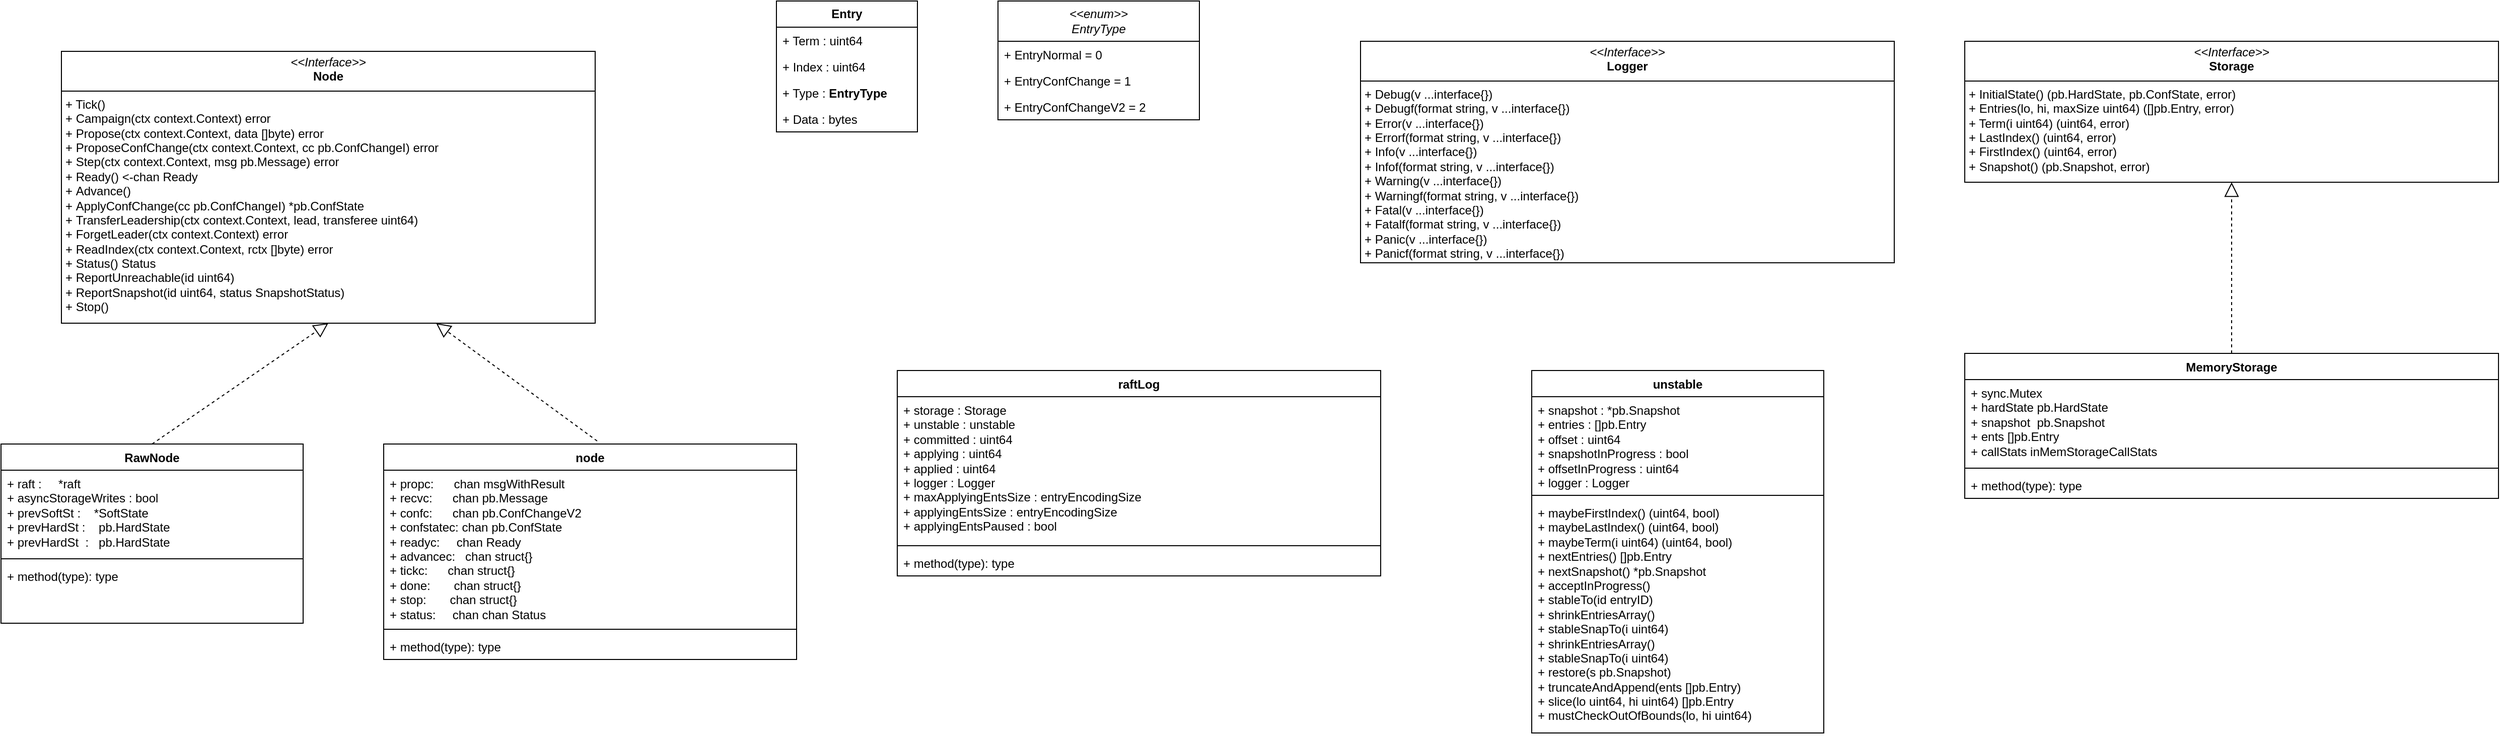 <mxfile version="24.0.6" type="github">
  <diagram id="C5RBs43oDa-KdzZeNtuy" name="Page-1">
    <mxGraphModel dx="1434" dy="756" grid="1" gridSize="10" guides="1" tooltips="1" connect="1" arrows="1" fold="1" page="1" pageScale="1" pageWidth="827" pageHeight="1169" math="0" shadow="0">
      <root>
        <mxCell id="WIyWlLk6GJQsqaUBKTNV-0" />
        <mxCell id="WIyWlLk6GJQsqaUBKTNV-1" parent="WIyWlLk6GJQsqaUBKTNV-0" />
        <mxCell id="UsrhPFYfwKCN6MS07LHe-1" value="&lt;p style=&quot;margin:0px;margin-top:4px;text-align:center;&quot;&gt;&lt;i&gt;&amp;lt;&amp;lt;Interface&amp;gt;&amp;gt;&lt;/i&gt;&lt;br&gt;&lt;b&gt;Node&lt;/b&gt;&lt;/p&gt;&lt;hr size=&quot;1&quot; style=&quot;border-style:solid;&quot;&gt;&lt;p style=&quot;margin:0px;margin-left:4px;&quot;&gt;&lt;/p&gt;&lt;p style=&quot;margin:0px;margin-left:4px;&quot;&gt;+ Tick()&lt;br&gt;+ Campaign(ctx context.Context) error&lt;/p&gt;&lt;p style=&quot;margin:0px;margin-left:4px;&quot;&gt;+&amp;nbsp;Propose(ctx context.Context, data []byte) error&lt;/p&gt;&lt;p style=&quot;margin:0px;margin-left:4px;&quot;&gt;+&amp;nbsp;ProposeConfChange(ctx context.Context, cc pb.ConfChangeI) error&lt;/p&gt;&lt;p style=&quot;margin:0px;margin-left:4px;&quot;&gt;+&amp;nbsp;Step(ctx context.Context, msg pb.Message) error&lt;/p&gt;&lt;p style=&quot;margin:0px;margin-left:4px;&quot;&gt;+&amp;nbsp;Ready() &amp;lt;-chan Ready&lt;/p&gt;&lt;p style=&quot;margin:0px;margin-left:4px;&quot;&gt;+&amp;nbsp;Advance()&lt;/p&gt;&lt;p style=&quot;margin:0px;margin-left:4px;&quot;&gt;+&amp;nbsp;ApplyConfChange(cc pb.ConfChangeI) *pb.ConfState&lt;/p&gt;&lt;p style=&quot;margin:0px;margin-left:4px;&quot;&gt;+&amp;nbsp;TransferLeadership(ctx context.Context, lead, transferee uint64)&lt;/p&gt;&lt;p style=&quot;margin:0px;margin-left:4px;&quot;&gt;+&amp;nbsp;ForgetLeader(ctx context.Context) error&lt;/p&gt;&lt;p style=&quot;margin:0px;margin-left:4px;&quot;&gt;+&amp;nbsp;ReadIndex(ctx context.Context, rctx []byte) error&lt;/p&gt;&lt;p style=&quot;margin:0px;margin-left:4px;&quot;&gt;+&amp;nbsp;Status() Status&lt;/p&gt;&lt;p style=&quot;margin:0px;margin-left:4px;&quot;&gt;+&amp;nbsp;ReportUnreachable(id uint64)&lt;/p&gt;&lt;p style=&quot;margin:0px;margin-left:4px;&quot;&gt;+&amp;nbsp;ReportSnapshot(id uint64, status SnapshotStatus)&lt;/p&gt;&lt;p style=&quot;margin:0px;margin-left:4px;&quot;&gt;+&amp;nbsp;Stop()&lt;/p&gt;" style="verticalAlign=top;align=left;overflow=fill;html=1;whiteSpace=wrap;" parent="WIyWlLk6GJQsqaUBKTNV-1" vertex="1">
          <mxGeometry x="90" y="80" width="530" height="270" as="geometry" />
        </mxCell>
        <mxCell id="UsrhPFYfwKCN6MS07LHe-2" value="RawNode" style="swimlane;fontStyle=1;align=center;verticalAlign=top;childLayout=stackLayout;horizontal=1;startSize=26;horizontalStack=0;resizeParent=1;resizeParentMax=0;resizeLast=0;collapsible=1;marginBottom=0;whiteSpace=wrap;html=1;" parent="WIyWlLk6GJQsqaUBKTNV-1" vertex="1">
          <mxGeometry x="30" y="470" width="300" height="178" as="geometry" />
        </mxCell>
        <mxCell id="UsrhPFYfwKCN6MS07LHe-3" value="+&amp;nbsp;raft :&amp;nbsp; &amp;nbsp; &amp;nbsp;*raft&lt;div&gt;+&amp;nbsp;asyncStorageWrites : bool&lt;/div&gt;&lt;div&gt;+&amp;nbsp;prevSoftSt :&amp;nbsp; &amp;nbsp; *SoftState&lt;/div&gt;&lt;div&gt;+&amp;nbsp;prevHardSt :&amp;nbsp; &amp;nbsp; pb.HardState&lt;/div&gt;&lt;div&gt;+&amp;nbsp;prevHardSt&amp;nbsp; :&amp;nbsp; &amp;nbsp;pb.HardState&lt;/div&gt;" style="text;strokeColor=none;fillColor=none;align=left;verticalAlign=top;spacingLeft=4;spacingRight=4;overflow=hidden;rotatable=0;points=[[0,0.5],[1,0.5]];portConstraint=eastwest;whiteSpace=wrap;html=1;" parent="UsrhPFYfwKCN6MS07LHe-2" vertex="1">
          <mxGeometry y="26" width="300" height="84" as="geometry" />
        </mxCell>
        <mxCell id="UsrhPFYfwKCN6MS07LHe-4" value="" style="line;strokeWidth=1;fillColor=none;align=left;verticalAlign=middle;spacingTop=-1;spacingLeft=3;spacingRight=3;rotatable=0;labelPosition=right;points=[];portConstraint=eastwest;strokeColor=inherit;" parent="UsrhPFYfwKCN6MS07LHe-2" vertex="1">
          <mxGeometry y="110" width="300" height="8" as="geometry" />
        </mxCell>
        <mxCell id="UsrhPFYfwKCN6MS07LHe-5" value="+ method(type): type" style="text;strokeColor=none;fillColor=none;align=left;verticalAlign=top;spacingLeft=4;spacingRight=4;overflow=hidden;rotatable=0;points=[[0,0.5],[1,0.5]];portConstraint=eastwest;whiteSpace=wrap;html=1;" parent="UsrhPFYfwKCN6MS07LHe-2" vertex="1">
          <mxGeometry y="118" width="300" height="60" as="geometry" />
        </mxCell>
        <mxCell id="UsrhPFYfwKCN6MS07LHe-6" value="" style="endArrow=block;dashed=1;endFill=0;endSize=12;html=1;rounded=0;exitX=0.5;exitY=0;exitDx=0;exitDy=0;entryX=0.5;entryY=1;entryDx=0;entryDy=0;" parent="WIyWlLk6GJQsqaUBKTNV-1" source="UsrhPFYfwKCN6MS07LHe-2" target="UsrhPFYfwKCN6MS07LHe-1" edge="1">
          <mxGeometry width="160" relative="1" as="geometry">
            <mxPoint x="330" y="390" as="sourcePoint" />
            <mxPoint x="490" y="390" as="targetPoint" />
          </mxGeometry>
        </mxCell>
        <mxCell id="UsrhPFYfwKCN6MS07LHe-7" value="node" style="swimlane;fontStyle=1;align=center;verticalAlign=top;childLayout=stackLayout;horizontal=1;startSize=26;horizontalStack=0;resizeParent=1;resizeParentMax=0;resizeLast=0;collapsible=1;marginBottom=0;whiteSpace=wrap;html=1;" parent="WIyWlLk6GJQsqaUBKTNV-1" vertex="1">
          <mxGeometry x="410" y="470" width="410" height="214" as="geometry" />
        </mxCell>
        <mxCell id="UsrhPFYfwKCN6MS07LHe-8" value="+&amp;nbsp;&lt;span style=&quot;background-color: initial;&quot;&gt;propc:&amp;nbsp; &amp;nbsp; &amp;nbsp; chan msgWithResult&lt;/span&gt;&lt;div&gt;+ recvc:&amp;nbsp; &amp;nbsp; &amp;nbsp; chan pb.Message&lt;/div&gt;&lt;div&gt;+ confc:&amp;nbsp; &amp;nbsp; &amp;nbsp; chan pb.ConfChangeV2&lt;/div&gt;&lt;div&gt;+ confstatec: chan pb.ConfState&lt;/div&gt;&lt;div&gt;+ readyc:&amp;nbsp; &amp;nbsp; &amp;nbsp;chan Ready&lt;/div&gt;&lt;div&gt;+ advancec:&amp;nbsp; &amp;nbsp;chan struct{}&lt;/div&gt;&lt;div&gt;+ tickc:&amp;nbsp; &amp;nbsp; &amp;nbsp; chan struct{}&lt;/div&gt;&lt;div&gt;+ done:&amp;nbsp; &amp;nbsp; &amp;nbsp; &amp;nbsp;chan struct{}&lt;/div&gt;&lt;div&gt;+ stop:&amp;nbsp; &amp;nbsp; &amp;nbsp; &amp;nbsp;chan struct{}&lt;/div&gt;&lt;div&gt;+ status:&amp;nbsp; &amp;nbsp; &amp;nbsp;chan chan Status&lt;/div&gt;&lt;div&gt;&lt;br&gt;&lt;/div&gt;&lt;div&gt;+ rn: *RawNode&lt;/div&gt;" style="text;strokeColor=none;fillColor=none;align=left;verticalAlign=top;spacingLeft=4;spacingRight=4;overflow=hidden;rotatable=0;points=[[0,0.5],[1,0.5]];portConstraint=eastwest;whiteSpace=wrap;html=1;" parent="UsrhPFYfwKCN6MS07LHe-7" vertex="1">
          <mxGeometry y="26" width="410" height="154" as="geometry" />
        </mxCell>
        <mxCell id="UsrhPFYfwKCN6MS07LHe-9" value="" style="line;strokeWidth=1;fillColor=none;align=left;verticalAlign=middle;spacingTop=-1;spacingLeft=3;spacingRight=3;rotatable=0;labelPosition=right;points=[];portConstraint=eastwest;strokeColor=inherit;" parent="UsrhPFYfwKCN6MS07LHe-7" vertex="1">
          <mxGeometry y="180" width="410" height="8" as="geometry" />
        </mxCell>
        <mxCell id="UsrhPFYfwKCN6MS07LHe-10" value="+ method(type): type" style="text;strokeColor=none;fillColor=none;align=left;verticalAlign=top;spacingLeft=4;spacingRight=4;overflow=hidden;rotatable=0;points=[[0,0.5],[1,0.5]];portConstraint=eastwest;whiteSpace=wrap;html=1;" parent="UsrhPFYfwKCN6MS07LHe-7" vertex="1">
          <mxGeometry y="188" width="410" height="26" as="geometry" />
        </mxCell>
        <mxCell id="UsrhPFYfwKCN6MS07LHe-11" value="" style="endArrow=block;dashed=1;endFill=0;endSize=12;html=1;rounded=0;exitX=0.517;exitY=-0.014;exitDx=0;exitDy=0;exitPerimeter=0;entryX=0.702;entryY=1;entryDx=0;entryDy=0;entryPerimeter=0;" parent="WIyWlLk6GJQsqaUBKTNV-1" source="UsrhPFYfwKCN6MS07LHe-7" target="UsrhPFYfwKCN6MS07LHe-1" edge="1">
          <mxGeometry width="160" relative="1" as="geometry">
            <mxPoint x="590" y="410" as="sourcePoint" />
            <mxPoint x="750" y="410" as="targetPoint" />
          </mxGeometry>
        </mxCell>
        <mxCell id="UsrhPFYfwKCN6MS07LHe-12" value="unstable" style="swimlane;fontStyle=1;align=center;verticalAlign=top;childLayout=stackLayout;horizontal=1;startSize=26;horizontalStack=0;resizeParent=1;resizeParentMax=0;resizeLast=0;collapsible=1;marginBottom=0;whiteSpace=wrap;html=1;" parent="WIyWlLk6GJQsqaUBKTNV-1" vertex="1">
          <mxGeometry x="1550" y="397" width="290" height="360" as="geometry" />
        </mxCell>
        <mxCell id="UsrhPFYfwKCN6MS07LHe-13" value="&lt;div&gt;+ snapshot : *pb.Snapshot&lt;/div&gt;&lt;div&gt;+ entries : []pb.Entry&lt;/div&gt;&lt;div&gt;+ offset : uint64&lt;/div&gt;&lt;div&gt;+ snapshotInProgress : bool&lt;/div&gt;&lt;div&gt;+ offsetInProgress : uint64&lt;/div&gt;&lt;div&gt;+ logger : Logger&lt;/div&gt;" style="text;strokeColor=none;fillColor=none;align=left;verticalAlign=top;spacingLeft=4;spacingRight=4;overflow=hidden;rotatable=0;points=[[0,0.5],[1,0.5]];portConstraint=eastwest;whiteSpace=wrap;html=1;" parent="UsrhPFYfwKCN6MS07LHe-12" vertex="1">
          <mxGeometry y="26" width="290" height="94" as="geometry" />
        </mxCell>
        <mxCell id="UsrhPFYfwKCN6MS07LHe-14" value="" style="line;strokeWidth=1;fillColor=none;align=left;verticalAlign=middle;spacingTop=-1;spacingLeft=3;spacingRight=3;rotatable=0;labelPosition=right;points=[];portConstraint=eastwest;strokeColor=inherit;" parent="UsrhPFYfwKCN6MS07LHe-12" vertex="1">
          <mxGeometry y="120" width="290" height="8" as="geometry" />
        </mxCell>
        <mxCell id="UsrhPFYfwKCN6MS07LHe-15" value="+ maybeFirstIndex() (uint64, bool)&lt;div&gt;+&amp;nbsp;maybeLastIndex() (uint64, bool)&lt;/div&gt;&lt;div&gt;+&amp;nbsp;maybeTerm(i uint64) (uint64, bool)&lt;/div&gt;&lt;div&gt;+&amp;nbsp;nextEntries() []pb.Entry&lt;/div&gt;&lt;div&gt;+&amp;nbsp;nextSnapshot() *pb.Snapshot&lt;/div&gt;&lt;div&gt;+&amp;nbsp;acceptInProgress()&lt;/div&gt;&lt;div&gt;+&amp;nbsp;stableTo(id entryID)&lt;/div&gt;&lt;div&gt;+&amp;nbsp;shrinkEntriesArray()&lt;/div&gt;&lt;div&gt;+&amp;nbsp;stableSnapTo(i uint64)&lt;/div&gt;&lt;div&gt;+&amp;nbsp;shrinkEntriesArray()&lt;/div&gt;&lt;div&gt;+&amp;nbsp;stableSnapTo(i uint64)&lt;br&gt;+&amp;nbsp;restore(s pb.Snapshot)&lt;/div&gt;&lt;div&gt;+&amp;nbsp;truncateAndAppend(ents []pb.Entry)&lt;/div&gt;&lt;div&gt;+&amp;nbsp;slice(lo uint64, hi uint64) []pb.Entry&lt;/div&gt;&lt;div&gt;+&amp;nbsp;mustCheckOutOfBounds(lo, hi uint64)&lt;/div&gt;" style="text;strokeColor=none;fillColor=none;align=left;verticalAlign=top;spacingLeft=4;spacingRight=4;overflow=hidden;rotatable=0;points=[[0,0.5],[1,0.5]];portConstraint=eastwest;whiteSpace=wrap;html=1;" parent="UsrhPFYfwKCN6MS07LHe-12" vertex="1">
          <mxGeometry y="128" width="290" height="232" as="geometry" />
        </mxCell>
        <mxCell id="UsrhPFYfwKCN6MS07LHe-17" value="&lt;p style=&quot;margin:0px;margin-top:4px;text-align:center;&quot;&gt;&lt;i&gt;&amp;lt;&amp;lt;Interface&amp;gt;&amp;gt;&lt;/i&gt;&lt;br&gt;&lt;b&gt;Logger&lt;/b&gt;&lt;/p&gt;&lt;hr size=&quot;1&quot; style=&quot;border-style:solid;&quot;&gt;&lt;p style=&quot;margin:0px;margin-left:4px;&quot;&gt;&lt;/p&gt;&lt;p style=&quot;margin:0px;margin-left:4px;&quot;&gt;+ Debug(v ...interface{})&lt;/p&gt;&lt;p style=&quot;margin:0px;margin-left:4px;&quot;&gt;+ Debugf(format string, v ...interface{})&lt;/p&gt;&lt;p style=&quot;margin:0px;margin-left:4px;&quot;&gt;+ Error(v ...interface{})&lt;/p&gt;&lt;p style=&quot;margin:0px;margin-left:4px;&quot;&gt;+ Errorf(format string, v ...interface{})&lt;/p&gt;&lt;p style=&quot;margin:0px;margin-left:4px;&quot;&gt;+ Info(v ...interface{})&lt;/p&gt;&lt;p style=&quot;margin:0px;margin-left:4px;&quot;&gt;+ Infof(format string, v ...interface{})&lt;/p&gt;&lt;p style=&quot;margin:0px;margin-left:4px;&quot;&gt;+ Warning(v ...interface{})&lt;/p&gt;&lt;p style=&quot;margin:0px;margin-left:4px;&quot;&gt;+ Warningf(format string, v ...interface{})&lt;/p&gt;&lt;p style=&quot;margin:0px;margin-left:4px;&quot;&gt;+ Fatal(v ...interface{})&lt;/p&gt;&lt;p style=&quot;margin:0px;margin-left:4px;&quot;&gt;+ Fatalf(format string, v ...interface{})&lt;/p&gt;&lt;p style=&quot;margin:0px;margin-left:4px;&quot;&gt;+ Panic(v ...interface{})&lt;/p&gt;&lt;p style=&quot;margin:0px;margin-left:4px;&quot;&gt;+ Panicf(format string, v ...interface{})&lt;/p&gt;" style="verticalAlign=top;align=left;overflow=fill;html=1;whiteSpace=wrap;" parent="WIyWlLk6GJQsqaUBKTNV-1" vertex="1">
          <mxGeometry x="1380" y="70" width="530" height="220" as="geometry" />
        </mxCell>
        <mxCell id="UsrhPFYfwKCN6MS07LHe-18" value="&lt;p style=&quot;margin:0px;margin-top:4px;text-align:center;&quot;&gt;&lt;i&gt;&amp;lt;&amp;lt;Interface&amp;gt;&amp;gt;&lt;/i&gt;&lt;br&gt;&lt;b&gt;Storage&lt;/b&gt;&lt;br&gt;&lt;/p&gt;&lt;hr size=&quot;1&quot; style=&quot;border-style:solid;&quot;&gt;&lt;p style=&quot;margin:0px;margin-left:4px;&quot;&gt;&lt;/p&gt;&lt;p style=&quot;margin:0px;margin-left:4px;&quot;&gt;+ InitialState() (pb.HardState, pb.ConfState, error)&lt;/p&gt;&lt;p style=&quot;margin:0px;margin-left:4px;&quot;&gt;+ Entries(lo, hi, maxSize uint64) ([]pb.Entry, error)&lt;/p&gt;&lt;p style=&quot;margin:0px;margin-left:4px;&quot;&gt;+ Term(i uint64) (uint64, error)&lt;/p&gt;&lt;p style=&quot;margin:0px;margin-left:4px;&quot;&gt;+ LastIndex() (uint64, error)&lt;/p&gt;&lt;p style=&quot;margin:0px;margin-left:4px;&quot;&gt;+ FirstIndex() (uint64, error)&lt;/p&gt;&lt;p style=&quot;margin:0px;margin-left:4px;&quot;&gt;+ Snapshot() (pb.Snapshot, error)&lt;/p&gt;" style="verticalAlign=top;align=left;overflow=fill;html=1;whiteSpace=wrap;" parent="WIyWlLk6GJQsqaUBKTNV-1" vertex="1">
          <mxGeometry x="1980" y="70" width="530" height="140" as="geometry" />
        </mxCell>
        <mxCell id="UsrhPFYfwKCN6MS07LHe-19" value="MemoryStorage" style="swimlane;fontStyle=1;align=center;verticalAlign=top;childLayout=stackLayout;horizontal=1;startSize=26;horizontalStack=0;resizeParent=1;resizeParentMax=0;resizeLast=0;collapsible=1;marginBottom=0;whiteSpace=wrap;html=1;" parent="WIyWlLk6GJQsqaUBKTNV-1" vertex="1">
          <mxGeometry x="1980" y="380" width="530" height="144" as="geometry" />
        </mxCell>
        <mxCell id="UsrhPFYfwKCN6MS07LHe-20" value="+ sync.Mutex&lt;div&gt;+&amp;nbsp;hardState pb.HardState&lt;/div&gt;&lt;div&gt;+&amp;nbsp;snapshot&amp;nbsp; pb.Snapshot&lt;/div&gt;&lt;div&gt;+&amp;nbsp;ents []pb.Entry&lt;/div&gt;&lt;div&gt;+&amp;nbsp;callStats inMemStorageCallStats&lt;/div&gt;" style="text;strokeColor=none;fillColor=none;align=left;verticalAlign=top;spacingLeft=4;spacingRight=4;overflow=hidden;rotatable=0;points=[[0,0.5],[1,0.5]];portConstraint=eastwest;whiteSpace=wrap;html=1;" parent="UsrhPFYfwKCN6MS07LHe-19" vertex="1">
          <mxGeometry y="26" width="530" height="84" as="geometry" />
        </mxCell>
        <mxCell id="UsrhPFYfwKCN6MS07LHe-21" value="" style="line;strokeWidth=1;fillColor=none;align=left;verticalAlign=middle;spacingTop=-1;spacingLeft=3;spacingRight=3;rotatable=0;labelPosition=right;points=[];portConstraint=eastwest;strokeColor=inherit;" parent="UsrhPFYfwKCN6MS07LHe-19" vertex="1">
          <mxGeometry y="110" width="530" height="8" as="geometry" />
        </mxCell>
        <mxCell id="UsrhPFYfwKCN6MS07LHe-22" value="+ method(type): type" style="text;strokeColor=none;fillColor=none;align=left;verticalAlign=top;spacingLeft=4;spacingRight=4;overflow=hidden;rotatable=0;points=[[0,0.5],[1,0.5]];portConstraint=eastwest;whiteSpace=wrap;html=1;" parent="UsrhPFYfwKCN6MS07LHe-19" vertex="1">
          <mxGeometry y="118" width="530" height="26" as="geometry" />
        </mxCell>
        <mxCell id="UsrhPFYfwKCN6MS07LHe-23" value="" style="endArrow=block;dashed=1;endFill=0;endSize=12;html=1;rounded=0;entryX=0.5;entryY=1;entryDx=0;entryDy=0;exitX=0.5;exitY=0;exitDx=0;exitDy=0;" parent="WIyWlLk6GJQsqaUBKTNV-1" source="UsrhPFYfwKCN6MS07LHe-19" target="UsrhPFYfwKCN6MS07LHe-18" edge="1">
          <mxGeometry width="160" relative="1" as="geometry">
            <mxPoint x="2180" y="440" as="sourcePoint" />
            <mxPoint x="2340" y="440" as="targetPoint" />
          </mxGeometry>
        </mxCell>
        <mxCell id="UsrhPFYfwKCN6MS07LHe-24" value="raftLog" style="swimlane;fontStyle=1;align=center;verticalAlign=top;childLayout=stackLayout;horizontal=1;startSize=26;horizontalStack=0;resizeParent=1;resizeParentMax=0;resizeLast=0;collapsible=1;marginBottom=0;whiteSpace=wrap;html=1;" parent="WIyWlLk6GJQsqaUBKTNV-1" vertex="1">
          <mxGeometry x="920" y="397" width="480" height="204" as="geometry" />
        </mxCell>
        <mxCell id="UsrhPFYfwKCN6MS07LHe-25" value="&lt;div&gt;+ storage : Storage&lt;/div&gt;&lt;div&gt;+ unstable : unstable&lt;/div&gt;&lt;div&gt;+ committed : uint64&lt;/div&gt;&lt;div&gt;+ applying : uint64&lt;/div&gt;&lt;div&gt;+ applied : uint64&lt;/div&gt;&lt;div&gt;+ logger : Logger&lt;/div&gt;&lt;div&gt;+ maxApplyingEntsSize : entryEncodingSize&lt;/div&gt;&lt;div&gt;+ applyingEntsSize : entryEncodingSize&lt;/div&gt;&lt;div&gt;+ applyingEntsPaused : bool&lt;/div&gt;" style="text;strokeColor=none;fillColor=none;align=left;verticalAlign=top;spacingLeft=4;spacingRight=4;overflow=hidden;rotatable=0;points=[[0,0.5],[1,0.5]];portConstraint=eastwest;whiteSpace=wrap;html=1;" parent="UsrhPFYfwKCN6MS07LHe-24" vertex="1">
          <mxGeometry y="26" width="480" height="144" as="geometry" />
        </mxCell>
        <mxCell id="UsrhPFYfwKCN6MS07LHe-26" value="" style="line;strokeWidth=1;fillColor=none;align=left;verticalAlign=middle;spacingTop=-1;spacingLeft=3;spacingRight=3;rotatable=0;labelPosition=right;points=[];portConstraint=eastwest;strokeColor=inherit;" parent="UsrhPFYfwKCN6MS07LHe-24" vertex="1">
          <mxGeometry y="170" width="480" height="8" as="geometry" />
        </mxCell>
        <mxCell id="UsrhPFYfwKCN6MS07LHe-27" value="+ method(type): type" style="text;strokeColor=none;fillColor=none;align=left;verticalAlign=top;spacingLeft=4;spacingRight=4;overflow=hidden;rotatable=0;points=[[0,0.5],[1,0.5]];portConstraint=eastwest;whiteSpace=wrap;html=1;" parent="UsrhPFYfwKCN6MS07LHe-24" vertex="1">
          <mxGeometry y="178" width="480" height="26" as="geometry" />
        </mxCell>
        <mxCell id="7NtJCo7wZVtnNFr8yzJe-0" value="&lt;i&gt;&amp;lt;&amp;lt;enum&amp;gt;&amp;gt;&lt;/i&gt;&lt;div&gt;&lt;i&gt;EntryType&lt;br&gt;&lt;/i&gt;&lt;/div&gt;" style="swimlane;fontStyle=0;childLayout=stackLayout;horizontal=1;startSize=40;fillColor=none;horizontalStack=0;resizeParent=1;resizeParentMax=0;resizeLast=0;collapsible=1;marginBottom=0;whiteSpace=wrap;html=1;" parent="WIyWlLk6GJQsqaUBKTNV-1" vertex="1">
          <mxGeometry x="1020" y="30" width="200" height="118" as="geometry" />
        </mxCell>
        <mxCell id="7NtJCo7wZVtnNFr8yzJe-1" value="+ EntryNormal = 0" style="text;strokeColor=none;fillColor=none;align=left;verticalAlign=top;spacingLeft=4;spacingRight=4;overflow=hidden;rotatable=0;points=[[0,0.5],[1,0.5]];portConstraint=eastwest;whiteSpace=wrap;html=1;" parent="7NtJCo7wZVtnNFr8yzJe-0" vertex="1">
          <mxGeometry y="40" width="200" height="26" as="geometry" />
        </mxCell>
        <mxCell id="7NtJCo7wZVtnNFr8yzJe-2" value="+ EntryConfChange = 1" style="text;strokeColor=none;fillColor=none;align=left;verticalAlign=top;spacingLeft=4;spacingRight=4;overflow=hidden;rotatable=0;points=[[0,0.5],[1,0.5]];portConstraint=eastwest;whiteSpace=wrap;html=1;" parent="7NtJCo7wZVtnNFr8yzJe-0" vertex="1">
          <mxGeometry y="66" width="200" height="26" as="geometry" />
        </mxCell>
        <mxCell id="7NtJCo7wZVtnNFr8yzJe-3" value="&lt;div&gt;+ EntryConfChangeV2 = 2&lt;br&gt;&lt;/div&gt;" style="text;strokeColor=none;fillColor=none;align=left;verticalAlign=top;spacingLeft=4;spacingRight=4;overflow=hidden;rotatable=0;points=[[0,0.5],[1,0.5]];portConstraint=eastwest;whiteSpace=wrap;html=1;" parent="7NtJCo7wZVtnNFr8yzJe-0" vertex="1">
          <mxGeometry y="92" width="200" height="26" as="geometry" />
        </mxCell>
        <mxCell id="7NtJCo7wZVtnNFr8yzJe-4" value="&lt;b&gt;Entry&lt;/b&gt;" style="swimlane;fontStyle=0;childLayout=stackLayout;horizontal=1;startSize=26;fillColor=none;horizontalStack=0;resizeParent=1;resizeParentMax=0;resizeLast=0;collapsible=1;marginBottom=0;whiteSpace=wrap;html=1;movable=1;resizable=1;rotatable=1;deletable=1;editable=1;locked=0;connectable=1;" parent="WIyWlLk6GJQsqaUBKTNV-1" vertex="1">
          <mxGeometry x="800" y="30" width="140" height="130" as="geometry" />
        </mxCell>
        <mxCell id="7NtJCo7wZVtnNFr8yzJe-5" value="+ Term : uint64" style="text;strokeColor=none;fillColor=none;align=left;verticalAlign=top;spacingLeft=4;spacingRight=4;overflow=hidden;rotatable=0;points=[[0,0.5],[1,0.5]];portConstraint=eastwest;whiteSpace=wrap;html=1;" parent="7NtJCo7wZVtnNFr8yzJe-4" vertex="1">
          <mxGeometry y="26" width="140" height="26" as="geometry" />
        </mxCell>
        <mxCell id="7NtJCo7wZVtnNFr8yzJe-6" value="+ Index : uint64" style="text;strokeColor=none;fillColor=none;align=left;verticalAlign=top;spacingLeft=4;spacingRight=4;overflow=hidden;rotatable=0;points=[[0,0.5],[1,0.5]];portConstraint=eastwest;whiteSpace=wrap;html=1;" parent="7NtJCo7wZVtnNFr8yzJe-4" vertex="1">
          <mxGeometry y="52" width="140" height="26" as="geometry" />
        </mxCell>
        <mxCell id="7NtJCo7wZVtnNFr8yzJe-7" value="+ Type : &lt;b&gt;EntryType&lt;/b&gt;" style="text;strokeColor=none;fillColor=none;align=left;verticalAlign=top;spacingLeft=4;spacingRight=4;overflow=hidden;rotatable=0;points=[[0,0.5],[1,0.5]];portConstraint=eastwest;whiteSpace=wrap;html=1;" parent="7NtJCo7wZVtnNFr8yzJe-4" vertex="1">
          <mxGeometry y="78" width="140" height="26" as="geometry" />
        </mxCell>
        <mxCell id="5EwncWQ6riMDaaeSW7au-0" value="+&amp;nbsp;Data :&amp;nbsp;bytes" style="text;strokeColor=none;fillColor=none;align=left;verticalAlign=top;spacingLeft=4;spacingRight=4;overflow=hidden;rotatable=0;points=[[0,0.5],[1,0.5]];portConstraint=eastwest;whiteSpace=wrap;html=1;" vertex="1" parent="7NtJCo7wZVtnNFr8yzJe-4">
          <mxGeometry y="104" width="140" height="26" as="geometry" />
        </mxCell>
      </root>
    </mxGraphModel>
  </diagram>
</mxfile>

